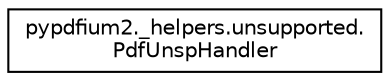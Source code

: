 digraph "Graphical Class Hierarchy"
{
 // LATEX_PDF_SIZE
  edge [fontname="Helvetica",fontsize="10",labelfontname="Helvetica",labelfontsize="10"];
  node [fontname="Helvetica",fontsize="10",shape=record];
  rankdir="LR";
  Node0 [label="pypdfium2._helpers.unsupported.\lPdfUnspHandler",height=0.2,width=0.4,color="black", fillcolor="white", style="filled",URL="$classpypdfium2_1_1__helpers_1_1unsupported_1_1PdfUnspHandler.html",tooltip=" "];
}

